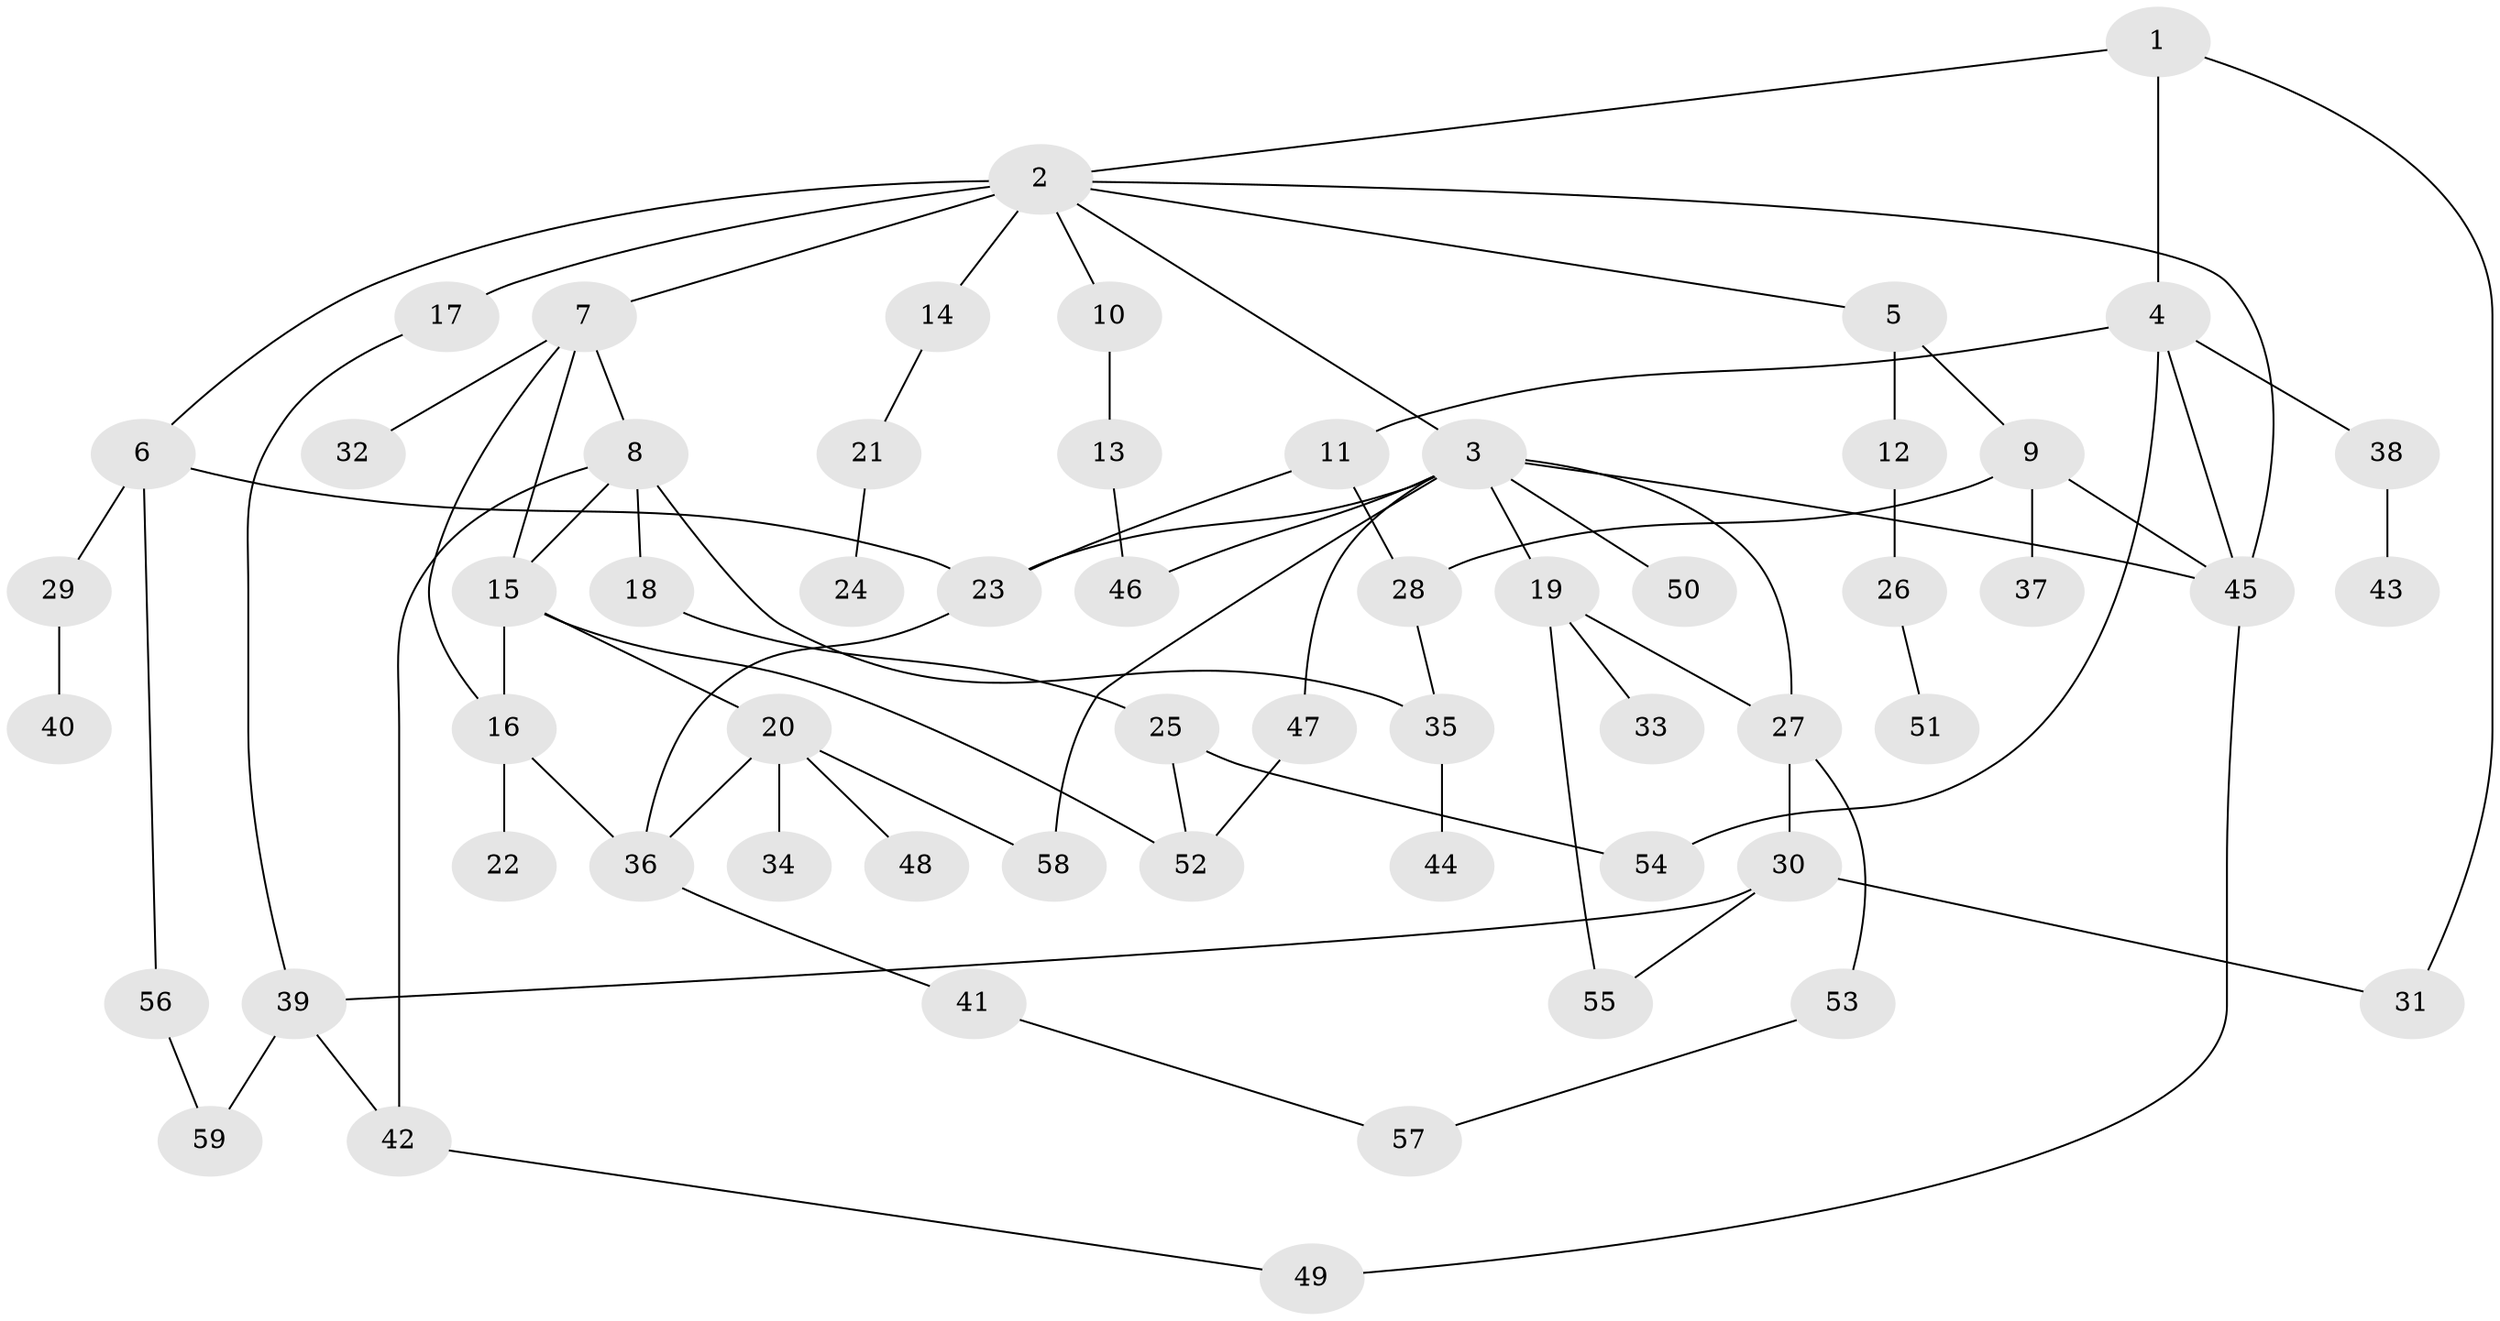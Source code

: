 // original degree distribution, {3: 0.2033898305084746, 9: 0.00847457627118644, 6: 0.0423728813559322, 5: 0.025423728813559324, 4: 0.09322033898305085, 2: 0.3389830508474576, 1: 0.288135593220339}
// Generated by graph-tools (version 1.1) at 2025/34/03/09/25 02:34:07]
// undirected, 59 vertices, 82 edges
graph export_dot {
graph [start="1"]
  node [color=gray90,style=filled];
  1;
  2;
  3;
  4;
  5;
  6;
  7;
  8;
  9;
  10;
  11;
  12;
  13;
  14;
  15;
  16;
  17;
  18;
  19;
  20;
  21;
  22;
  23;
  24;
  25;
  26;
  27;
  28;
  29;
  30;
  31;
  32;
  33;
  34;
  35;
  36;
  37;
  38;
  39;
  40;
  41;
  42;
  43;
  44;
  45;
  46;
  47;
  48;
  49;
  50;
  51;
  52;
  53;
  54;
  55;
  56;
  57;
  58;
  59;
  1 -- 2 [weight=1.0];
  1 -- 4 [weight=1.0];
  1 -- 31 [weight=1.0];
  2 -- 3 [weight=1.0];
  2 -- 5 [weight=1.0];
  2 -- 6 [weight=1.0];
  2 -- 7 [weight=1.0];
  2 -- 10 [weight=1.0];
  2 -- 14 [weight=1.0];
  2 -- 17 [weight=2.0];
  2 -- 45 [weight=1.0];
  3 -- 19 [weight=1.0];
  3 -- 23 [weight=1.0];
  3 -- 27 [weight=1.0];
  3 -- 45 [weight=1.0];
  3 -- 46 [weight=1.0];
  3 -- 47 [weight=1.0];
  3 -- 50 [weight=1.0];
  3 -- 58 [weight=1.0];
  4 -- 11 [weight=1.0];
  4 -- 38 [weight=1.0];
  4 -- 45 [weight=1.0];
  4 -- 54 [weight=1.0];
  5 -- 9 [weight=1.0];
  5 -- 12 [weight=1.0];
  6 -- 23 [weight=1.0];
  6 -- 29 [weight=2.0];
  6 -- 56 [weight=1.0];
  7 -- 8 [weight=1.0];
  7 -- 15 [weight=1.0];
  7 -- 16 [weight=1.0];
  7 -- 32 [weight=1.0];
  8 -- 15 [weight=1.0];
  8 -- 18 [weight=1.0];
  8 -- 35 [weight=1.0];
  8 -- 42 [weight=1.0];
  9 -- 28 [weight=1.0];
  9 -- 37 [weight=1.0];
  9 -- 45 [weight=1.0];
  10 -- 13 [weight=2.0];
  11 -- 23 [weight=1.0];
  11 -- 28 [weight=1.0];
  12 -- 26 [weight=2.0];
  13 -- 46 [weight=1.0];
  14 -- 21 [weight=1.0];
  15 -- 16 [weight=1.0];
  15 -- 20 [weight=1.0];
  15 -- 52 [weight=1.0];
  16 -- 22 [weight=2.0];
  16 -- 36 [weight=1.0];
  17 -- 39 [weight=1.0];
  18 -- 25 [weight=1.0];
  19 -- 27 [weight=1.0];
  19 -- 33 [weight=1.0];
  19 -- 55 [weight=1.0];
  20 -- 34 [weight=1.0];
  20 -- 36 [weight=1.0];
  20 -- 48 [weight=1.0];
  20 -- 58 [weight=1.0];
  21 -- 24 [weight=1.0];
  23 -- 36 [weight=1.0];
  25 -- 52 [weight=1.0];
  25 -- 54 [weight=1.0];
  26 -- 51 [weight=1.0];
  27 -- 30 [weight=1.0];
  27 -- 53 [weight=1.0];
  28 -- 35 [weight=1.0];
  29 -- 40 [weight=1.0];
  30 -- 31 [weight=1.0];
  30 -- 39 [weight=2.0];
  30 -- 55 [weight=1.0];
  35 -- 44 [weight=1.0];
  36 -- 41 [weight=1.0];
  38 -- 43 [weight=1.0];
  39 -- 42 [weight=1.0];
  39 -- 59 [weight=1.0];
  41 -- 57 [weight=1.0];
  42 -- 49 [weight=1.0];
  45 -- 49 [weight=1.0];
  47 -- 52 [weight=1.0];
  53 -- 57 [weight=1.0];
  56 -- 59 [weight=1.0];
}
